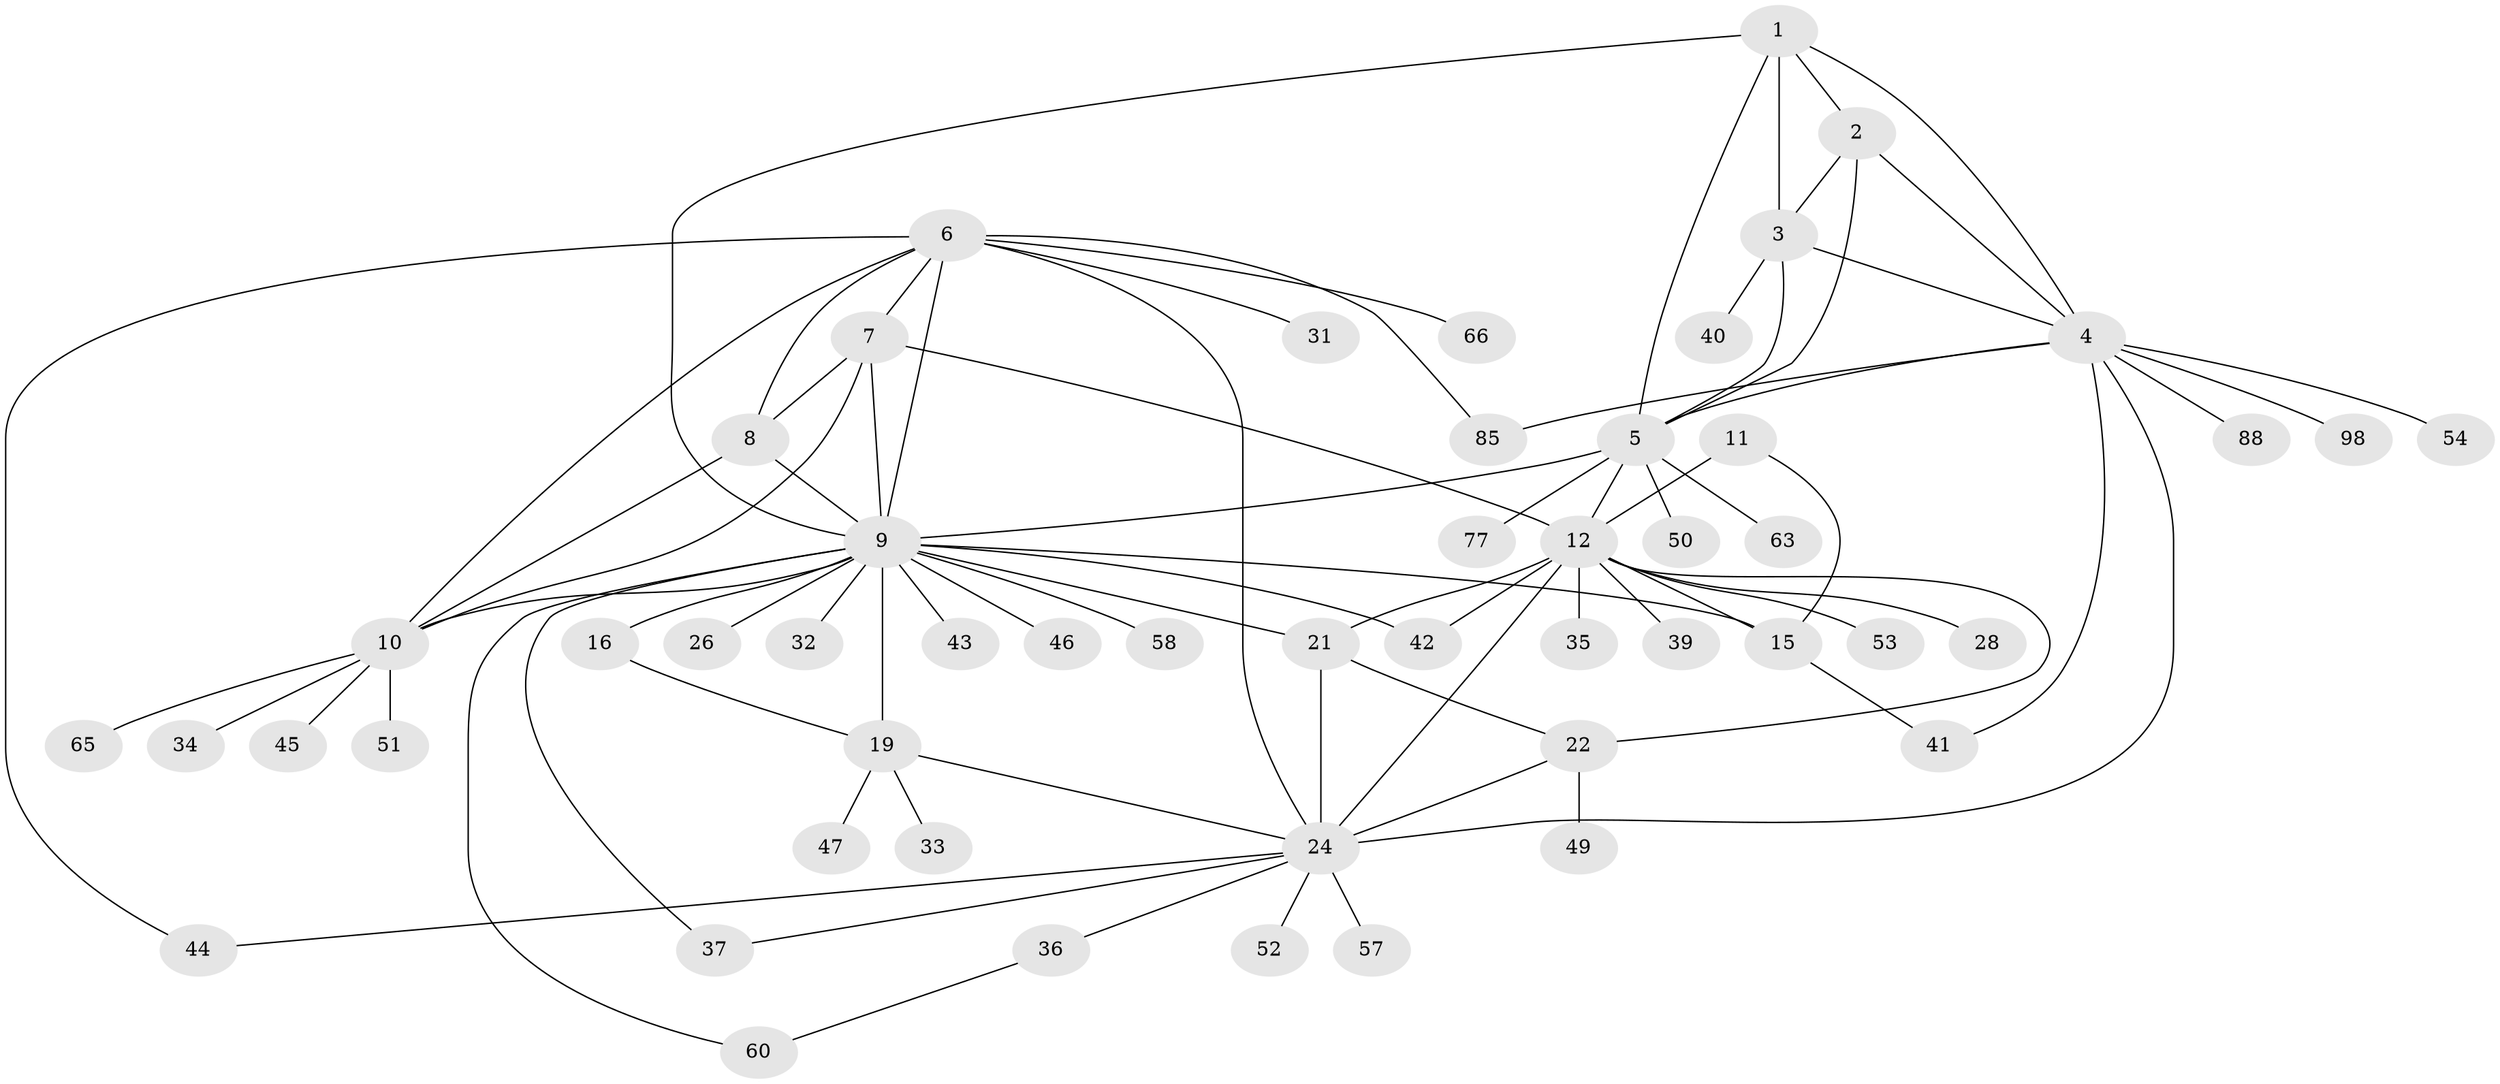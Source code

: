 // original degree distribution, {5: 0.047619047619047616, 4: 0.0380952380952381, 6: 0.02857142857142857, 11: 0.01904761904761905, 9: 0.05714285714285714, 8: 0.0380952380952381, 15: 0.009523809523809525, 7: 0.009523809523809525, 13: 0.009523809523809525, 1: 0.5904761904761905, 2: 0.13333333333333333, 3: 0.01904761904761905}
// Generated by graph-tools (version 1.1) at 2025/15/03/09/25 04:15:44]
// undirected, 52 vertices, 81 edges
graph export_dot {
graph [start="1"]
  node [color=gray90,style=filled];
  1;
  2;
  3 [super="+70"];
  4 [super="+61"];
  5;
  6;
  7 [super="+104+101+87"];
  8;
  9 [super="+55+17+76+86+56+29"];
  10;
  11 [super="+14+64"];
  12 [super="+13+30"];
  15 [super="+69+90+59"];
  16;
  19 [super="+27"];
  21 [super="+103"];
  22 [super="+67+81"];
  24 [super="+48+62+25"];
  26;
  28;
  31;
  32;
  33;
  34;
  35;
  36;
  37;
  39;
  40 [super="+74+102+68+78"];
  41 [super="+71"];
  42;
  43;
  44;
  45;
  46;
  47;
  49;
  50;
  51 [super="+91"];
  52;
  53;
  54;
  57;
  58;
  60;
  63;
  65;
  66 [super="+97"];
  77;
  85;
  88;
  98;
  1 -- 2;
  1 -- 3;
  1 -- 4;
  1 -- 5;
  1 -- 9;
  2 -- 3;
  2 -- 4;
  2 -- 5;
  3 -- 4;
  3 -- 5;
  3 -- 40;
  4 -- 5;
  4 -- 41;
  4 -- 54;
  4 -- 85;
  4 -- 88;
  4 -- 98;
  4 -- 24;
  5 -- 50;
  5 -- 63;
  5 -- 77;
  5 -- 9;
  5 -- 12;
  6 -- 7;
  6 -- 8;
  6 -- 9;
  6 -- 10;
  6 -- 31;
  6 -- 44;
  6 -- 66;
  6 -- 85;
  6 -- 24;
  7 -- 8;
  7 -- 9;
  7 -- 10;
  7 -- 12;
  8 -- 9;
  8 -- 10;
  9 -- 10;
  9 -- 26;
  9 -- 32;
  9 -- 43;
  9 -- 60;
  9 -- 37;
  9 -- 42;
  9 -- 46;
  9 -- 15;
  9 -- 16 [weight=3];
  9 -- 19 [weight=3];
  9 -- 21;
  9 -- 58;
  10 -- 34;
  10 -- 45;
  10 -- 51;
  10 -- 65;
  11 -- 12 [weight=4];
  11 -- 15 [weight=2];
  12 -- 15 [weight=2];
  12 -- 53;
  12 -- 35;
  12 -- 39;
  12 -- 42;
  12 -- 21 [weight=2];
  12 -- 22;
  12 -- 24 [weight=2];
  12 -- 28;
  15 -- 41;
  16 -- 19;
  19 -- 33;
  19 -- 47;
  19 -- 24;
  21 -- 22;
  21 -- 24 [weight=2];
  22 -- 24 [weight=3];
  22 -- 49;
  24 -- 52;
  24 -- 36;
  24 -- 37;
  24 -- 44;
  24 -- 57;
  36 -- 60;
}
